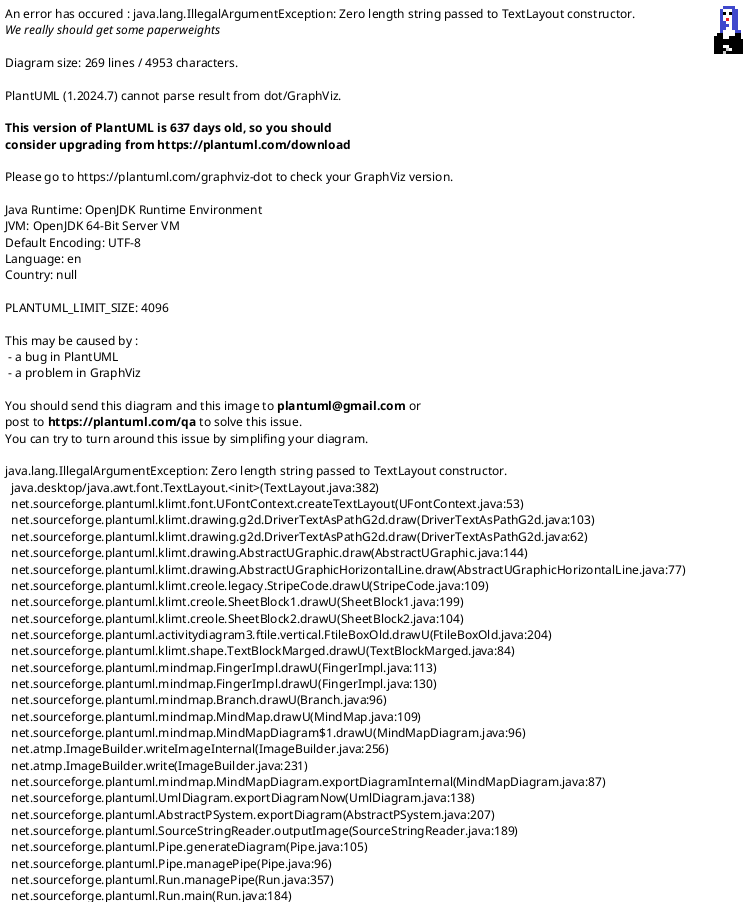 @startmindmap
scale 850 width
* Substrate Tutorials
**:Get started [[#get-started jump]]
<code>

开始接触Substrate基础内容
</code>;
*** Build a local blockchain [[#build-a-local-blockchain jump]]
****:前置条件
<code>

1. 有良好的互联网连接并可以访问本地计算机上的 shell 终端。
2. 您相当(generally)熟悉软件开发并使用命令行界面。
3. 相当熟悉区块链和智能合约平台。
4. 你已经安装了 Rust 并按照安装中的描述设置了你的开发环境。
</code>;
****:目标内容
<code>

1. 下载链端模版(substrate-node-template)和前端模版(substrate-front-end-template)
2. 启动节点、启动前端查看
3. 在前端进行转账操作
</code>;
*** Simulate a network [[#simulate-a-network jump]]
****:前置条件
<code>

完成上一节课
1. 通过安装 Rust 和 Rust 工具链，已经为 Substrate 开发配置了环境。
2. 已完成构建本地区块链并在本地安装了 Substrate 节点模板。
3. 熟悉软件开发和使用命令行界面。
4. 熟悉区块链和智能合约平台。
</code>;
****:目标内容
<code>

1. 使用预定义的帐户启动区块链节点。
2. 了解用于启动节点的关键命令行选项。
3. 确定节点是否正在运行并产生块。
4. 将第二个节点连接到正在运行的网络。
5. 验证对等计算机(peer computers)产生并最终确定块。
</code>;
*** Add trusted nodes [[#add-trusted-nodes jump]]
****:前置条件
<code>

完成上一节课
</code>;
****:目标内容
<code>

1. 生成用作网络授权的密钥对。
2. 创建自定义链规范文件。
3. 启动一个私有的两节点区块链网络。
</code>;
*** Authorize specific nodes [[#authorize-specific-nodes jump]]
****:前置条件
<code>

1. 完成上一节课
2. 熟悉[[https://wiki.polkadot.network/docs/faq#networking libp2p]]
</code>;
****:目标内容
<code>

1. 检查并编译节点模板。
2. 将节点授权托盘(pallet)添加到节点模板运行时。
3. 启动多个节点并授权新节点加入。
</code>;
*** monitor node metrics [[#monitor-node-metrics jump]]
****:前置条件
<code>

完成Build a local blockchain
完成Simulate a network
</code>;
****:目标内容
<code>

1. 安装 Prometheus 和 Grafana。
2. 配置 Prometheus 以捕获 Substrate 节点的时间序列。
3. 配置 Grafana 以可视化使用 Prometheus 端点收集的节点指标。
</code>;
*** Upgrade a running network [[#upgrade-a-running-network jump]]
****:前置条件
<code>

1. Build a local blockchain
2. 从 Add a pallet to the runtime 了解如何添加pallet
</code>;
****:目标内容
<code>

1. 使用 Sudo 托盘(sudo pallet)模拟链升级的治理(governance)。
2. 升级运行节点的运行时以包含新的托盘。
3. 为运行时安排升级。
</code>;
**:Work with pallets [[#work-with-pallets jump]]
<code>

通过示例介绍pallets的结构和相关使用
</code>;
*** Add a pallet to the runtime [[#add-a-pallet-to-the-runtime jump]]
****:前置条件
<code>

1. Build a local blockchain
</code>;
****:目标内容
<code>

1. 了解如何更新运行时依赖项以包含新托盘。
2. 了解如何配置特定于托盘(pallet-specific)的 Rust 特征(trait)。
3. 通过使用前端模板与新托盘交互来查看运行时的更改。
</code>;
*** Configure the contracts pallet [[#configure-the-contracts-pallet jump]]
****:前置条件
<code>

1. Build a local blockchain
</code>;
****:目标内容
<code>


</code>;
*** Use macros in a custom pallet [[#use-macros-in-a-custom-pallet jump]]
****:前置条件
<code>


1. Build a local blockchain
2. Simulate a network
3. 需要1～2h编译运行
</code>;
****:目标内容
<code>

1. 了解定制托盘的基本结构。
2. 查看 Rust 宏如何简化需要编写的代码的示例。
3. 启动一个包含自定义托盘的区块链节点。
4. 添加暴露存在证明托盘的前端代码。
</code>;
**:Develop smart contracts [[#develop-smart-contracts jump]]
<code>


</code>;
*** Prepare your first contract [[#prepare-your-first-contract jump]]
****:前置条件
<code>

</code>;
****:目标内容
<code>

1. 了解如何创建智能合约项目。
2. 使用ink!智能合约语言构建和测试智能合约。
3. 在本地 Substrate 节点上部署智能合约。
4. 通过浏览器与智能合约交互。
</code>;
*** Develop a smart contract [[#develop-a-smart-contract jump]]
****:前置条件
<code>

1. Prepare your first contract
</code>;
****:目标内容
<code>

1. 了解如何使用智能合约模板。
2. 使用智能合约存储简单值。
3. 使用智能合约增加和检索存储的值。
4. 向智能合约添加公共和私有功能。
</code>;
*** Use maps for storing values [[#use-maps-for-storing-values jump]]
****:前置条件
<code>

</code>;
****:目标内容
<code>


</code>;
*** Buid a token contract [[#build-a-token-contract jump]]
****:前置条件
<code>


1. Prepare your first contract
2. Develop a smart contract
</code>;
****:目标内容
<code>

1. 了解 ERC-20 标准中定义的基本属性和接口。
2. 创建符合 ERC-20 标准的代币。
3. 在合约之间转移代币。
4. 处理涉及批准或第三方的转移活动的路由。
5. 创建与令牌活动相关的事件。
</code>;
*** Troubleshoot smart contracts [[#troubleshoot-smart-contracts jump]]
** Connect with other chains [[#connect-with-other-chains jump]]
*** Start a local relay chain [[#start-a-local-relay-chain jump]]
****:前置条件
<code>

1. Build a local blockchain
2. Add trusted nodes
3. 了解波卡的架构：[[https://wiki.polkadot.network/docs/learn-architecture Atchitecture of Polkadot]]
4. 了解平行链: [[https://wiki.polkadot.network/docs/learn-parachains Parachains]]
</code>;
****:目标内容
<code>

1. 确认软件需求。
2. 设置平行链(para chain)构建环境。
3. 准备中继链(relay chain)规格。
4. 在本地启动中继链。
</code>;
*** Connect a local parachain [[#connect-a-local-parachain jump]]
****:前置条件
<code>

1. Start a local relay chain
2. 注意与1的波卡版本一致，比如：[[https://github.com/substrate-developer-hub/substrate-parachain-template/tree/polkadot-v0.9.24 polkadot-v0.9.24/substrate-parachain-template]]
</code>;
****:目标内容
<code>

1. 在中继链上为你的平行链注册一个 ParaID。
2. 在中继链上开始生产平行链。
</code>;
*** Connect to Rococo testnet [[#connect-to-rococo-testnet jump]]
****:前置条件
<code>

1. 回顾Add trusted nodes:
- 如何生成并修改链规范文件
- 如何生成和存储keys
2. Connect a local parachain
</code>;
****:目标内容
<code>
</code>;
*** Access EVM accounts [[#access-evm-accounts jump]]
****:前置条件
<code>

一、完成课程
1. Build a local blockchain
2. Add a pallet to the runtime
3. Use macros in a custom pallet
二、熟悉操作
1. 启动一个 Substrate 区块链节点。
2. 在运行时添加、移除和配置托盘。
3. 通过使用 Polkadot-JS 或其他前端连接到节点来提交交易。
三、掌握概念
1. 以太坊核心概念和术语
2. 以太坊虚拟机 (EVM) 基础知识
3. 去中心化应用程序和智能合约
4. 托盘设计原则
</code>;
****:目标内容
<code>
</code>;
@endmindmap